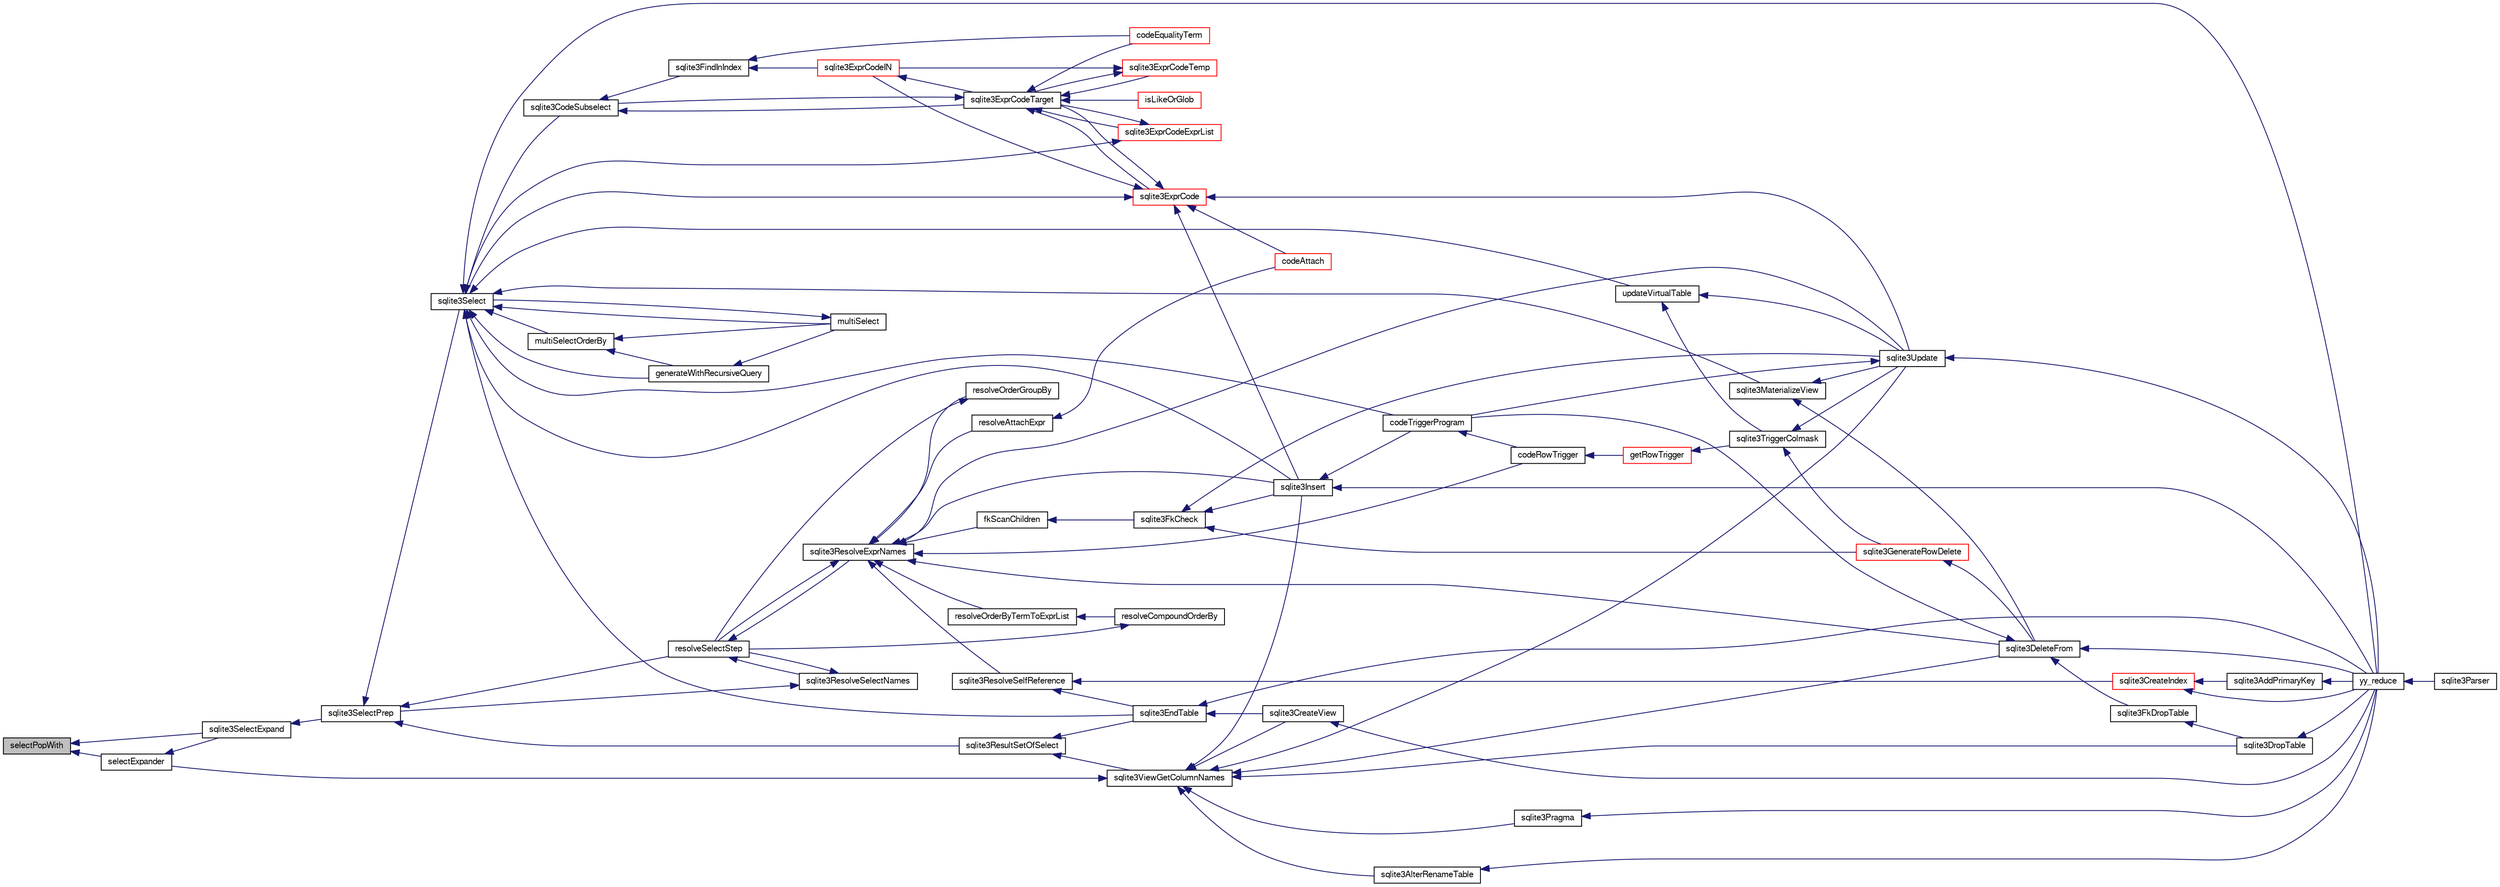 digraph "selectPopWith"
{
  edge [fontname="FreeSans",fontsize="10",labelfontname="FreeSans",labelfontsize="10"];
  node [fontname="FreeSans",fontsize="10",shape=record];
  rankdir="LR";
  Node289461 [label="selectPopWith",height=0.2,width=0.4,color="black", fillcolor="grey75", style="filled", fontcolor="black"];
  Node289461 -> Node289462 [dir="back",color="midnightblue",fontsize="10",style="solid",fontname="FreeSans"];
  Node289462 [label="selectExpander",height=0.2,width=0.4,color="black", fillcolor="white", style="filled",URL="$sqlite3_8c.html#abee977318fbf74531340c6e41b0ca953"];
  Node289462 -> Node289463 [dir="back",color="midnightblue",fontsize="10",style="solid",fontname="FreeSans"];
  Node289463 [label="sqlite3SelectExpand",height=0.2,width=0.4,color="black", fillcolor="white", style="filled",URL="$sqlite3_8c.html#ae55acd1d8219505e629c2148950fa3de"];
  Node289463 -> Node289464 [dir="back",color="midnightblue",fontsize="10",style="solid",fontname="FreeSans"];
  Node289464 [label="sqlite3SelectPrep",height=0.2,width=0.4,color="black", fillcolor="white", style="filled",URL="$sqlite3_8c.html#aa4385bd53c0a43dea72fbc23cc78e1c6"];
  Node289464 -> Node289465 [dir="back",color="midnightblue",fontsize="10",style="solid",fontname="FreeSans"];
  Node289465 [label="resolveSelectStep",height=0.2,width=0.4,color="black", fillcolor="white", style="filled",URL="$sqlite3_8c.html#a0b9015a9e505c63fd104dcbad672c814"];
  Node289465 -> Node289466 [dir="back",color="midnightblue",fontsize="10",style="solid",fontname="FreeSans"];
  Node289466 [label="sqlite3ResolveExprNames",height=0.2,width=0.4,color="black", fillcolor="white", style="filled",URL="$sqlite3_8c.html#a537cf717a3f847807d3a3fd65da636ad"];
  Node289466 -> Node289467 [dir="back",color="midnightblue",fontsize="10",style="solid",fontname="FreeSans"];
  Node289467 [label="resolveOrderByTermToExprList",height=0.2,width=0.4,color="black", fillcolor="white", style="filled",URL="$sqlite3_8c.html#ac7f7eabdc769257622ad90aac3e02fe6"];
  Node289467 -> Node289468 [dir="back",color="midnightblue",fontsize="10",style="solid",fontname="FreeSans"];
  Node289468 [label="resolveCompoundOrderBy",height=0.2,width=0.4,color="black", fillcolor="white", style="filled",URL="$sqlite3_8c.html#a462c5aa49cfd6aad6a92fa60ddefc569"];
  Node289468 -> Node289465 [dir="back",color="midnightblue",fontsize="10",style="solid",fontname="FreeSans"];
  Node289466 -> Node289469 [dir="back",color="midnightblue",fontsize="10",style="solid",fontname="FreeSans"];
  Node289469 [label="resolveOrderGroupBy",height=0.2,width=0.4,color="black", fillcolor="white", style="filled",URL="$sqlite3_8c.html#a4dc8ed6177a5de887eae1010992e3d00"];
  Node289469 -> Node289465 [dir="back",color="midnightblue",fontsize="10",style="solid",fontname="FreeSans"];
  Node289466 -> Node289465 [dir="back",color="midnightblue",fontsize="10",style="solid",fontname="FreeSans"];
  Node289466 -> Node289470 [dir="back",color="midnightblue",fontsize="10",style="solid",fontname="FreeSans"];
  Node289470 [label="sqlite3ResolveSelfReference",height=0.2,width=0.4,color="black", fillcolor="white", style="filled",URL="$sqlite3_8c.html#ab524095a849de78f8728167d19336094"];
  Node289470 -> Node289471 [dir="back",color="midnightblue",fontsize="10",style="solid",fontname="FreeSans"];
  Node289471 [label="sqlite3EndTable",height=0.2,width=0.4,color="black", fillcolor="white", style="filled",URL="$sqlite3_8c.html#a7b5f2c66c0f0b6f819d970ca389768b0"];
  Node289471 -> Node289472 [dir="back",color="midnightblue",fontsize="10",style="solid",fontname="FreeSans"];
  Node289472 [label="sqlite3CreateView",height=0.2,width=0.4,color="black", fillcolor="white", style="filled",URL="$sqlite3_8c.html#a9d85cb00ff71dee5cd9a019503a6982e"];
  Node289472 -> Node289473 [dir="back",color="midnightblue",fontsize="10",style="solid",fontname="FreeSans"];
  Node289473 [label="yy_reduce",height=0.2,width=0.4,color="black", fillcolor="white", style="filled",URL="$sqlite3_8c.html#a7c419a9b25711c666a9a2449ef377f14"];
  Node289473 -> Node289474 [dir="back",color="midnightblue",fontsize="10",style="solid",fontname="FreeSans"];
  Node289474 [label="sqlite3Parser",height=0.2,width=0.4,color="black", fillcolor="white", style="filled",URL="$sqlite3_8c.html#a0327d71a5fabe0b6a343d78a2602e72a"];
  Node289471 -> Node289473 [dir="back",color="midnightblue",fontsize="10",style="solid",fontname="FreeSans"];
  Node289470 -> Node289475 [dir="back",color="midnightblue",fontsize="10",style="solid",fontname="FreeSans"];
  Node289475 [label="sqlite3CreateIndex",height=0.2,width=0.4,color="red", fillcolor="white", style="filled",URL="$sqlite3_8c.html#a8dbe5e590ab6c58a8c45f34f7c81e825"];
  Node289475 -> Node289476 [dir="back",color="midnightblue",fontsize="10",style="solid",fontname="FreeSans"];
  Node289476 [label="sqlite3AddPrimaryKey",height=0.2,width=0.4,color="black", fillcolor="white", style="filled",URL="$sqlite3_8c.html#af2b0672c3379d2a7d927d210ae0ade62"];
  Node289476 -> Node289473 [dir="back",color="midnightblue",fontsize="10",style="solid",fontname="FreeSans"];
  Node289475 -> Node289473 [dir="back",color="midnightblue",fontsize="10",style="solid",fontname="FreeSans"];
  Node289466 -> Node289478 [dir="back",color="midnightblue",fontsize="10",style="solid",fontname="FreeSans"];
  Node289478 [label="resolveAttachExpr",height=0.2,width=0.4,color="black", fillcolor="white", style="filled",URL="$sqlite3_8c.html#a2b0ae2ee3fae38ccc805f582a9ce38f5"];
  Node289478 -> Node289479 [dir="back",color="midnightblue",fontsize="10",style="solid",fontname="FreeSans"];
  Node289479 [label="codeAttach",height=0.2,width=0.4,color="red", fillcolor="white", style="filled",URL="$sqlite3_8c.html#ade4e9e30d828a19c191fdcb098676d5b"];
  Node289466 -> Node289482 [dir="back",color="midnightblue",fontsize="10",style="solid",fontname="FreeSans"];
  Node289482 [label="sqlite3DeleteFrom",height=0.2,width=0.4,color="black", fillcolor="white", style="filled",URL="$sqlite3_8c.html#ab9b4b45349188b49eabb23f94608a091"];
  Node289482 -> Node289483 [dir="back",color="midnightblue",fontsize="10",style="solid",fontname="FreeSans"];
  Node289483 [label="sqlite3FkDropTable",height=0.2,width=0.4,color="black", fillcolor="white", style="filled",URL="$sqlite3_8c.html#a1218c6fc74e89152ceaa4760e82f5ef9"];
  Node289483 -> Node289484 [dir="back",color="midnightblue",fontsize="10",style="solid",fontname="FreeSans"];
  Node289484 [label="sqlite3DropTable",height=0.2,width=0.4,color="black", fillcolor="white", style="filled",URL="$sqlite3_8c.html#a5534f77364b5568783c0e50db3c9defb"];
  Node289484 -> Node289473 [dir="back",color="midnightblue",fontsize="10",style="solid",fontname="FreeSans"];
  Node289482 -> Node289485 [dir="back",color="midnightblue",fontsize="10",style="solid",fontname="FreeSans"];
  Node289485 [label="codeTriggerProgram",height=0.2,width=0.4,color="black", fillcolor="white", style="filled",URL="$sqlite3_8c.html#a120801f59d9281d201d2ff4b2606836e"];
  Node289485 -> Node289486 [dir="back",color="midnightblue",fontsize="10",style="solid",fontname="FreeSans"];
  Node289486 [label="codeRowTrigger",height=0.2,width=0.4,color="black", fillcolor="white", style="filled",URL="$sqlite3_8c.html#a463cea5aaaf388b560b206570a0022fc"];
  Node289486 -> Node289487 [dir="back",color="midnightblue",fontsize="10",style="solid",fontname="FreeSans"];
  Node289487 [label="getRowTrigger",height=0.2,width=0.4,color="red", fillcolor="white", style="filled",URL="$sqlite3_8c.html#a69626ef20b540d1a2b19cf56f3f45689"];
  Node289487 -> Node289495 [dir="back",color="midnightblue",fontsize="10",style="solid",fontname="FreeSans"];
  Node289495 [label="sqlite3TriggerColmask",height=0.2,width=0.4,color="black", fillcolor="white", style="filled",URL="$sqlite3_8c.html#acace8e99e37ae5e84ea03c65e820c540"];
  Node289495 -> Node289490 [dir="back",color="midnightblue",fontsize="10",style="solid",fontname="FreeSans"];
  Node289490 [label="sqlite3GenerateRowDelete",height=0.2,width=0.4,color="red", fillcolor="white", style="filled",URL="$sqlite3_8c.html#a2c76cbf3027fc18fdbb8cb4cd96b77d9"];
  Node289490 -> Node289482 [dir="back",color="midnightblue",fontsize="10",style="solid",fontname="FreeSans"];
  Node289495 -> Node289493 [dir="back",color="midnightblue",fontsize="10",style="solid",fontname="FreeSans"];
  Node289493 [label="sqlite3Update",height=0.2,width=0.4,color="black", fillcolor="white", style="filled",URL="$sqlite3_8c.html#ac5aa67c46e8cc8174566fabe6809fafa"];
  Node289493 -> Node289485 [dir="back",color="midnightblue",fontsize="10",style="solid",fontname="FreeSans"];
  Node289493 -> Node289473 [dir="back",color="midnightblue",fontsize="10",style="solid",fontname="FreeSans"];
  Node289482 -> Node289473 [dir="back",color="midnightblue",fontsize="10",style="solid",fontname="FreeSans"];
  Node289466 -> Node289496 [dir="back",color="midnightblue",fontsize="10",style="solid",fontname="FreeSans"];
  Node289496 [label="fkScanChildren",height=0.2,width=0.4,color="black", fillcolor="white", style="filled",URL="$sqlite3_8c.html#a67c9dcb484336b3155e7a82a037d4691"];
  Node289496 -> Node289497 [dir="back",color="midnightblue",fontsize="10",style="solid",fontname="FreeSans"];
  Node289497 [label="sqlite3FkCheck",height=0.2,width=0.4,color="black", fillcolor="white", style="filled",URL="$sqlite3_8c.html#aa38fb76c7d6f48f19772877a41703b92"];
  Node289497 -> Node289490 [dir="back",color="midnightblue",fontsize="10",style="solid",fontname="FreeSans"];
  Node289497 -> Node289492 [dir="back",color="midnightblue",fontsize="10",style="solid",fontname="FreeSans"];
  Node289492 [label="sqlite3Insert",height=0.2,width=0.4,color="black", fillcolor="white", style="filled",URL="$sqlite3_8c.html#a5b17c9c2000bae6bdff8e6be48d7dc2b"];
  Node289492 -> Node289485 [dir="back",color="midnightblue",fontsize="10",style="solid",fontname="FreeSans"];
  Node289492 -> Node289473 [dir="back",color="midnightblue",fontsize="10",style="solid",fontname="FreeSans"];
  Node289497 -> Node289493 [dir="back",color="midnightblue",fontsize="10",style="solid",fontname="FreeSans"];
  Node289466 -> Node289492 [dir="back",color="midnightblue",fontsize="10",style="solid",fontname="FreeSans"];
  Node289466 -> Node289486 [dir="back",color="midnightblue",fontsize="10",style="solid",fontname="FreeSans"];
  Node289466 -> Node289493 [dir="back",color="midnightblue",fontsize="10",style="solid",fontname="FreeSans"];
  Node289465 -> Node289498 [dir="back",color="midnightblue",fontsize="10",style="solid",fontname="FreeSans"];
  Node289498 [label="sqlite3ResolveSelectNames",height=0.2,width=0.4,color="black", fillcolor="white", style="filled",URL="$sqlite3_8c.html#a0cf10c480643b1ab9eaa02056a400734"];
  Node289498 -> Node289465 [dir="back",color="midnightblue",fontsize="10",style="solid",fontname="FreeSans"];
  Node289498 -> Node289464 [dir="back",color="midnightblue",fontsize="10",style="solid",fontname="FreeSans"];
  Node289464 -> Node289499 [dir="back",color="midnightblue",fontsize="10",style="solid",fontname="FreeSans"];
  Node289499 [label="sqlite3ResultSetOfSelect",height=0.2,width=0.4,color="black", fillcolor="white", style="filled",URL="$sqlite3_8c.html#ade35a86757654a36498d74152aa2fda8"];
  Node289499 -> Node289471 [dir="back",color="midnightblue",fontsize="10",style="solid",fontname="FreeSans"];
  Node289499 -> Node289500 [dir="back",color="midnightblue",fontsize="10",style="solid",fontname="FreeSans"];
  Node289500 [label="sqlite3ViewGetColumnNames",height=0.2,width=0.4,color="black", fillcolor="white", style="filled",URL="$sqlite3_8c.html#aebc7cd8d9e2bd174ae0a60363d3f6ce8"];
  Node289500 -> Node289501 [dir="back",color="midnightblue",fontsize="10",style="solid",fontname="FreeSans"];
  Node289501 [label="sqlite3AlterRenameTable",height=0.2,width=0.4,color="black", fillcolor="white", style="filled",URL="$sqlite3_8c.html#aa5cfdb507ff74e559f2efb0318c96d2c"];
  Node289501 -> Node289473 [dir="back",color="midnightblue",fontsize="10",style="solid",fontname="FreeSans"];
  Node289500 -> Node289472 [dir="back",color="midnightblue",fontsize="10",style="solid",fontname="FreeSans"];
  Node289500 -> Node289484 [dir="back",color="midnightblue",fontsize="10",style="solid",fontname="FreeSans"];
  Node289500 -> Node289482 [dir="back",color="midnightblue",fontsize="10",style="solid",fontname="FreeSans"];
  Node289500 -> Node289492 [dir="back",color="midnightblue",fontsize="10",style="solid",fontname="FreeSans"];
  Node289500 -> Node289502 [dir="back",color="midnightblue",fontsize="10",style="solid",fontname="FreeSans"];
  Node289502 [label="sqlite3Pragma",height=0.2,width=0.4,color="black", fillcolor="white", style="filled",URL="$sqlite3_8c.html#a111391370f58f8e6a6eca51fd34d62ed"];
  Node289502 -> Node289473 [dir="back",color="midnightblue",fontsize="10",style="solid",fontname="FreeSans"];
  Node289500 -> Node289462 [dir="back",color="midnightblue",fontsize="10",style="solid",fontname="FreeSans"];
  Node289500 -> Node289493 [dir="back",color="midnightblue",fontsize="10",style="solid",fontname="FreeSans"];
  Node289464 -> Node289503 [dir="back",color="midnightblue",fontsize="10",style="solid",fontname="FreeSans"];
  Node289503 [label="sqlite3Select",height=0.2,width=0.4,color="black", fillcolor="white", style="filled",URL="$sqlite3_8c.html#a2465ee8c956209ba4b272477b7c21a45"];
  Node289503 -> Node289504 [dir="back",color="midnightblue",fontsize="10",style="solid",fontname="FreeSans"];
  Node289504 [label="sqlite3CodeSubselect",height=0.2,width=0.4,color="black", fillcolor="white", style="filled",URL="$sqlite3_8c.html#aa69b46d2204a1d1b110107a1be12ee0c"];
  Node289504 -> Node289505 [dir="back",color="midnightblue",fontsize="10",style="solid",fontname="FreeSans"];
  Node289505 [label="sqlite3FindInIndex",height=0.2,width=0.4,color="black", fillcolor="white", style="filled",URL="$sqlite3_8c.html#af7d8c56ab0231f44bb5f87b3fafeffb2"];
  Node289505 -> Node289506 [dir="back",color="midnightblue",fontsize="10",style="solid",fontname="FreeSans"];
  Node289506 [label="sqlite3ExprCodeIN",height=0.2,width=0.4,color="red", fillcolor="white", style="filled",URL="$sqlite3_8c.html#ad9cf4f5b5ffb90c24a4a0900c8626193"];
  Node289506 -> Node289507 [dir="back",color="midnightblue",fontsize="10",style="solid",fontname="FreeSans"];
  Node289507 [label="sqlite3ExprCodeTarget",height=0.2,width=0.4,color="black", fillcolor="white", style="filled",URL="$sqlite3_8c.html#a4f308397a0a3ed299ed31aaa1ae2a293"];
  Node289507 -> Node289504 [dir="back",color="midnightblue",fontsize="10",style="solid",fontname="FreeSans"];
  Node289507 -> Node289508 [dir="back",color="midnightblue",fontsize="10",style="solid",fontname="FreeSans"];
  Node289508 [label="sqlite3ExprCodeTemp",height=0.2,width=0.4,color="red", fillcolor="white", style="filled",URL="$sqlite3_8c.html#a3bc5c1ccb3c5851847e2aeb4a84ae1fc"];
  Node289508 -> Node289506 [dir="back",color="midnightblue",fontsize="10",style="solid",fontname="FreeSans"];
  Node289508 -> Node289507 [dir="back",color="midnightblue",fontsize="10",style="solid",fontname="FreeSans"];
  Node289507 -> Node289521 [dir="back",color="midnightblue",fontsize="10",style="solid",fontname="FreeSans"];
  Node289521 [label="sqlite3ExprCode",height=0.2,width=0.4,color="red", fillcolor="white", style="filled",URL="$sqlite3_8c.html#a75f270fb0b111b86924cca4ea507b417"];
  Node289521 -> Node289506 [dir="back",color="midnightblue",fontsize="10",style="solid",fontname="FreeSans"];
  Node289521 -> Node289507 [dir="back",color="midnightblue",fontsize="10",style="solid",fontname="FreeSans"];
  Node289521 -> Node289479 [dir="back",color="midnightblue",fontsize="10",style="solid",fontname="FreeSans"];
  Node289521 -> Node289492 [dir="back",color="midnightblue",fontsize="10",style="solid",fontname="FreeSans"];
  Node289521 -> Node289503 [dir="back",color="midnightblue",fontsize="10",style="solid",fontname="FreeSans"];
  Node289521 -> Node289493 [dir="back",color="midnightblue",fontsize="10",style="solid",fontname="FreeSans"];
  Node289507 -> Node289530 [dir="back",color="midnightblue",fontsize="10",style="solid",fontname="FreeSans"];
  Node289530 [label="sqlite3ExprCodeExprList",height=0.2,width=0.4,color="red", fillcolor="white", style="filled",URL="$sqlite3_8c.html#a05b2b3dc3de7565de24eb3a2ff4e9566"];
  Node289530 -> Node289507 [dir="back",color="midnightblue",fontsize="10",style="solid",fontname="FreeSans"];
  Node289530 -> Node289503 [dir="back",color="midnightblue",fontsize="10",style="solid",fontname="FreeSans"];
  Node289507 -> Node289533 [dir="back",color="midnightblue",fontsize="10",style="solid",fontname="FreeSans"];
  Node289533 [label="isLikeOrGlob",height=0.2,width=0.4,color="red", fillcolor="white", style="filled",URL="$sqlite3_8c.html#a6c38e495198bf8976f68d1a6ebd74a50"];
  Node289507 -> Node289542 [dir="back",color="midnightblue",fontsize="10",style="solid",fontname="FreeSans"];
  Node289542 [label="codeEqualityTerm",height=0.2,width=0.4,color="red", fillcolor="white", style="filled",URL="$sqlite3_8c.html#ad88a57073f031452c9843e97f15acc47"];
  Node289505 -> Node289542 [dir="back",color="midnightblue",fontsize="10",style="solid",fontname="FreeSans"];
  Node289504 -> Node289507 [dir="back",color="midnightblue",fontsize="10",style="solid",fontname="FreeSans"];
  Node289503 -> Node289471 [dir="back",color="midnightblue",fontsize="10",style="solid",fontname="FreeSans"];
  Node289503 -> Node289544 [dir="back",color="midnightblue",fontsize="10",style="solid",fontname="FreeSans"];
  Node289544 [label="sqlite3MaterializeView",height=0.2,width=0.4,color="black", fillcolor="white", style="filled",URL="$sqlite3_8c.html#a4557984b0b75f998fb0c3f231c9b1def"];
  Node289544 -> Node289482 [dir="back",color="midnightblue",fontsize="10",style="solid",fontname="FreeSans"];
  Node289544 -> Node289493 [dir="back",color="midnightblue",fontsize="10",style="solid",fontname="FreeSans"];
  Node289503 -> Node289492 [dir="back",color="midnightblue",fontsize="10",style="solid",fontname="FreeSans"];
  Node289503 -> Node289526 [dir="back",color="midnightblue",fontsize="10",style="solid",fontname="FreeSans"];
  Node289526 [label="generateWithRecursiveQuery",height=0.2,width=0.4,color="black", fillcolor="white", style="filled",URL="$sqlite3_8c.html#ade2c3663fa9c3b9676507984b9483942"];
  Node289526 -> Node289527 [dir="back",color="midnightblue",fontsize="10",style="solid",fontname="FreeSans"];
  Node289527 [label="multiSelect",height=0.2,width=0.4,color="black", fillcolor="white", style="filled",URL="$sqlite3_8c.html#a6456c61f3d9b2389738753cedfa24fa7"];
  Node289527 -> Node289503 [dir="back",color="midnightblue",fontsize="10",style="solid",fontname="FreeSans"];
  Node289503 -> Node289527 [dir="back",color="midnightblue",fontsize="10",style="solid",fontname="FreeSans"];
  Node289503 -> Node289528 [dir="back",color="midnightblue",fontsize="10",style="solid",fontname="FreeSans"];
  Node289528 [label="multiSelectOrderBy",height=0.2,width=0.4,color="black", fillcolor="white", style="filled",URL="$sqlite3_8c.html#afcdb8488c6f4dfdadaf9f04bca35b808"];
  Node289528 -> Node289526 [dir="back",color="midnightblue",fontsize="10",style="solid",fontname="FreeSans"];
  Node289528 -> Node289527 [dir="back",color="midnightblue",fontsize="10",style="solid",fontname="FreeSans"];
  Node289503 -> Node289485 [dir="back",color="midnightblue",fontsize="10",style="solid",fontname="FreeSans"];
  Node289503 -> Node289545 [dir="back",color="midnightblue",fontsize="10",style="solid",fontname="FreeSans"];
  Node289545 [label="updateVirtualTable",height=0.2,width=0.4,color="black", fillcolor="white", style="filled",URL="$sqlite3_8c.html#a740220531db9293c39a2cdd7da3f74e1"];
  Node289545 -> Node289495 [dir="back",color="midnightblue",fontsize="10",style="solid",fontname="FreeSans"];
  Node289545 -> Node289493 [dir="back",color="midnightblue",fontsize="10",style="solid",fontname="FreeSans"];
  Node289503 -> Node289473 [dir="back",color="midnightblue",fontsize="10",style="solid",fontname="FreeSans"];
  Node289461 -> Node289463 [dir="back",color="midnightblue",fontsize="10",style="solid",fontname="FreeSans"];
}
